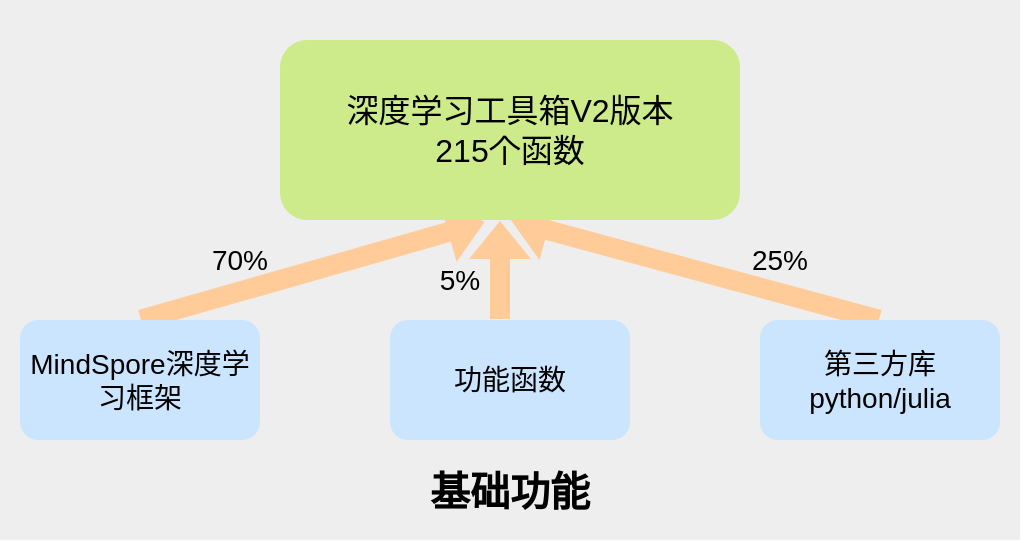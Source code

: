 <mxfile version="12.9.3" type="device"><diagram id="z77fYvLIiaMdqEWNcS5g" name="第 1 页"><mxGraphModel dx="1088" dy="920" grid="1" gridSize="10" guides="1" tooltips="1" connect="1" arrows="1" fold="1" page="1" pageScale="1" pageWidth="827" pageHeight="1169" math="0" shadow="0"><root><mxCell id="0"/><mxCell id="1" parent="0"/><mxCell id="UXijttHs0UC58Jh77L4s-1" value="" style="rounded=0;whiteSpace=wrap;html=1;fillColor=#eeeeee;strokeColor=none;" parent="1" vertex="1"><mxGeometry x="190" y="330" width="510" height="270" as="geometry"/></mxCell><mxCell id="jFhgzRcuLp2eXNfs-Gs2-4" value="" style="shape=flexArrow;endArrow=classic;html=1;fontSize=14;fillColor=#ffcc99;strokeColor=none;entryX=0.5;entryY=1;entryDx=0;entryDy=0;" parent="1" target="UXijttHs0UC58Jh77L4s-2" edge="1"><mxGeometry width="50" height="50" relative="1" as="geometry"><mxPoint x="630" y="490" as="sourcePoint"/><mxPoint x="440" y="440" as="targetPoint"/></mxGeometry></mxCell><mxCell id="jFhgzRcuLp2eXNfs-Gs2-2" value="" style="shape=flexArrow;endArrow=classic;html=1;fontSize=14;fillColor=#ffcc99;strokeColor=none;entryX=0.447;entryY=1.008;entryDx=0;entryDy=0;entryPerimeter=0;" parent="1" target="UXijttHs0UC58Jh77L4s-2" edge="1"><mxGeometry width="50" height="50" relative="1" as="geometry"><mxPoint x="260" y="490" as="sourcePoint"/><mxPoint x="440" y="439" as="targetPoint"/></mxGeometry></mxCell><mxCell id="UXijttHs0UC58Jh77L4s-2" value="深度学习工具箱V2版本&lt;br style=&quot;font-size: 16px;&quot;&gt;215个函数" style="rounded=1;whiteSpace=wrap;html=1;fillColor=#cdeb8b;strokeColor=none;fontSize=16;" parent="1" vertex="1"><mxGeometry x="330" y="350" width="230" height="90" as="geometry"/></mxCell><mxCell id="UXijttHs0UC58Jh77L4s-3" value="MindSpore深度学习框架" style="rounded=1;whiteSpace=wrap;html=1;fillColor=#cce5ff;strokeColor=none;fontSize=14;" parent="1" vertex="1"><mxGeometry x="200" y="490" width="120" height="60" as="geometry"/></mxCell><mxCell id="UXijttHs0UC58Jh77L4s-4" value="功能函数" style="rounded=1;whiteSpace=wrap;html=1;fillColor=#cce5ff;strokeColor=none;fontSize=14;" parent="1" vertex="1"><mxGeometry x="385" y="490" width="120" height="60" as="geometry"/></mxCell><mxCell id="UXijttHs0UC58Jh77L4s-5" value="第三方库&lt;br style=&quot;font-size: 14px;&quot;&gt;python/julia" style="rounded=1;whiteSpace=wrap;html=1;fillColor=#cce5ff;strokeColor=none;fontSize=14;" parent="1" vertex="1"><mxGeometry x="570" y="490" width="120" height="60" as="geometry"/></mxCell><mxCell id="UXijttHs0UC58Jh77L4s-11" value="70%" style="text;html=1;strokeColor=none;fillColor=none;align=center;verticalAlign=middle;whiteSpace=wrap;rounded=0;fontSize=14;" parent="1" vertex="1"><mxGeometry x="290" y="450" width="40" height="20" as="geometry"/></mxCell><mxCell id="UXijttHs0UC58Jh77L4s-12" value="5%" style="text;html=1;strokeColor=none;fillColor=none;align=center;verticalAlign=middle;whiteSpace=wrap;rounded=0;fontSize=14;" parent="1" vertex="1"><mxGeometry x="400" y="460" width="40" height="20" as="geometry"/></mxCell><mxCell id="UXijttHs0UC58Jh77L4s-13" value="25%" style="text;html=1;strokeColor=none;fillColor=none;align=center;verticalAlign=middle;whiteSpace=wrap;rounded=0;fontSize=14;" parent="1" vertex="1"><mxGeometry x="560" y="450" width="40" height="20" as="geometry"/></mxCell><mxCell id="jFhgzRcuLp2eXNfs-Gs2-1" value="基础功能" style="text;html=1;strokeColor=none;fillColor=none;align=center;verticalAlign=middle;whiteSpace=wrap;rounded=0;fontSize=20;fontStyle=1" parent="1" vertex="1"><mxGeometry x="401.25" y="565" width="87.5" height="20" as="geometry"/></mxCell><mxCell id="jFhgzRcuLp2eXNfs-Gs2-3" value="" style="shape=flexArrow;endArrow=classic;html=1;fontSize=14;fillColor=#ffcc99;strokeColor=none;" parent="1" edge="1"><mxGeometry width="50" height="50" relative="1" as="geometry"><mxPoint x="440" y="490" as="sourcePoint"/><mxPoint x="440" y="440" as="targetPoint"/></mxGeometry></mxCell></root></mxGraphModel></diagram></mxfile>